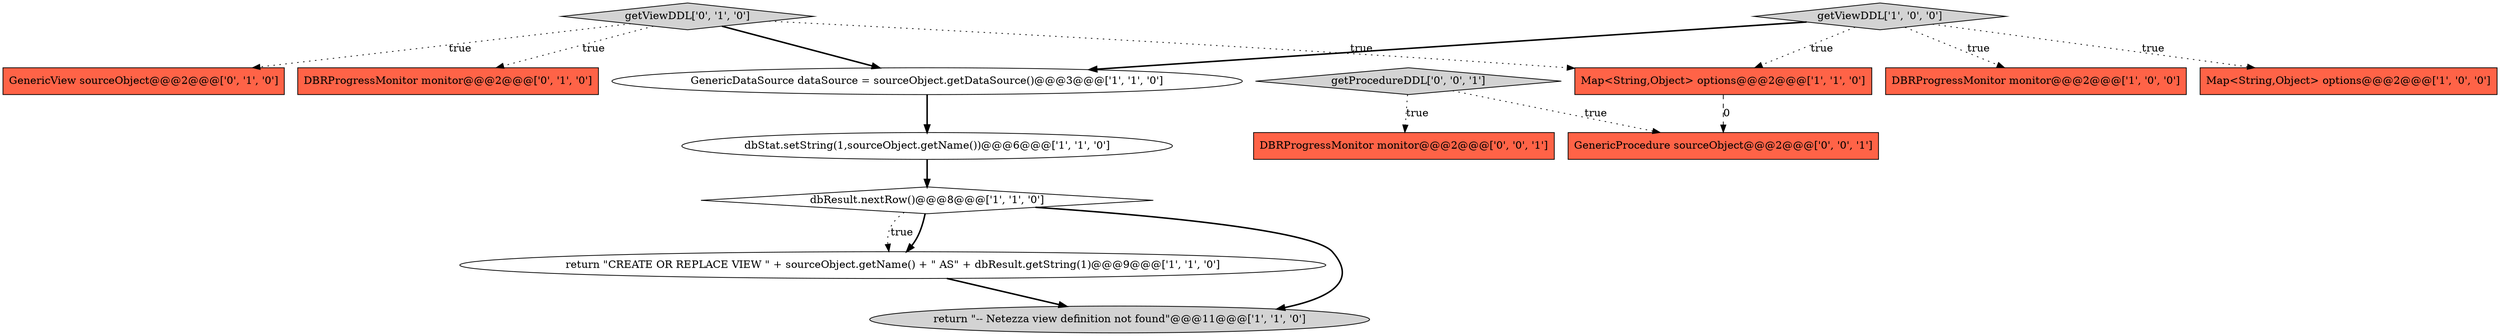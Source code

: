 digraph {
10 [style = filled, label = "GenericView sourceObject@@@2@@@['0', '1', '0']", fillcolor = tomato, shape = box image = "AAA0AAABBB2BBB"];
3 [style = filled, label = "GenericDataSource dataSource = sourceObject.getDataSource()@@@3@@@['1', '1', '0']", fillcolor = white, shape = ellipse image = "AAA0AAABBB1BBB"];
7 [style = filled, label = "Map<String,Object> options@@@2@@@['1', '1', '0']", fillcolor = tomato, shape = box image = "AAA0AAABBB1BBB"];
14 [style = filled, label = "getProcedureDDL['0', '0', '1']", fillcolor = lightgray, shape = diamond image = "AAA0AAABBB3BBB"];
4 [style = filled, label = "DBRProgressMonitor monitor@@@2@@@['1', '0', '0']", fillcolor = tomato, shape = box image = "AAA0AAABBB1BBB"];
9 [style = filled, label = "DBRProgressMonitor monitor@@@2@@@['0', '1', '0']", fillcolor = tomato, shape = box image = "AAA0AAABBB2BBB"];
6 [style = filled, label = "return \"CREATE OR REPLACE VIEW \" + sourceObject.getName() + \" AS\" + dbResult.getString(1)@@@9@@@['1', '1', '0']", fillcolor = white, shape = ellipse image = "AAA0AAABBB1BBB"];
2 [style = filled, label = "dbResult.nextRow()@@@8@@@['1', '1', '0']", fillcolor = white, shape = diamond image = "AAA0AAABBB1BBB"];
0 [style = filled, label = "return \"-- Netezza view definition not found\"@@@11@@@['1', '1', '0']", fillcolor = lightgray, shape = ellipse image = "AAA0AAABBB1BBB"];
5 [style = filled, label = "getViewDDL['1', '0', '0']", fillcolor = lightgray, shape = diamond image = "AAA0AAABBB1BBB"];
1 [style = filled, label = "Map<String,Object> options@@@2@@@['1', '0', '0']", fillcolor = tomato, shape = box image = "AAA0AAABBB1BBB"];
11 [style = filled, label = "getViewDDL['0', '1', '0']", fillcolor = lightgray, shape = diamond image = "AAA0AAABBB2BBB"];
12 [style = filled, label = "DBRProgressMonitor monitor@@@2@@@['0', '0', '1']", fillcolor = tomato, shape = box image = "AAA0AAABBB3BBB"];
13 [style = filled, label = "GenericProcedure sourceObject@@@2@@@['0', '0', '1']", fillcolor = tomato, shape = box image = "AAA0AAABBB3BBB"];
8 [style = filled, label = "dbStat.setString(1,sourceObject.getName())@@@6@@@['1', '1', '0']", fillcolor = white, shape = ellipse image = "AAA0AAABBB1BBB"];
2->6 [style = bold, label=""];
6->0 [style = bold, label=""];
11->3 [style = bold, label=""];
2->0 [style = bold, label=""];
5->1 [style = dotted, label="true"];
8->2 [style = bold, label=""];
5->3 [style = bold, label=""];
5->4 [style = dotted, label="true"];
2->6 [style = dotted, label="true"];
11->9 [style = dotted, label="true"];
14->13 [style = dotted, label="true"];
11->7 [style = dotted, label="true"];
5->7 [style = dotted, label="true"];
11->10 [style = dotted, label="true"];
14->12 [style = dotted, label="true"];
7->13 [style = dashed, label="0"];
3->8 [style = bold, label=""];
}
